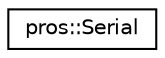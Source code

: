 digraph "Graphical Class Hierarchy"
{
 // LATEX_PDF_SIZE
  edge [fontname="Helvetica",fontsize="10",labelfontname="Helvetica",labelfontsize="10"];
  node [fontname="Helvetica",fontsize="10",shape=record];
  rankdir="LR";
  Node0 [label="pros::Serial",height=0.2,width=0.4,color="black", fillcolor="white", style="filled",URL="$classpros_1_1Serial.html",tooltip=" "];
}

